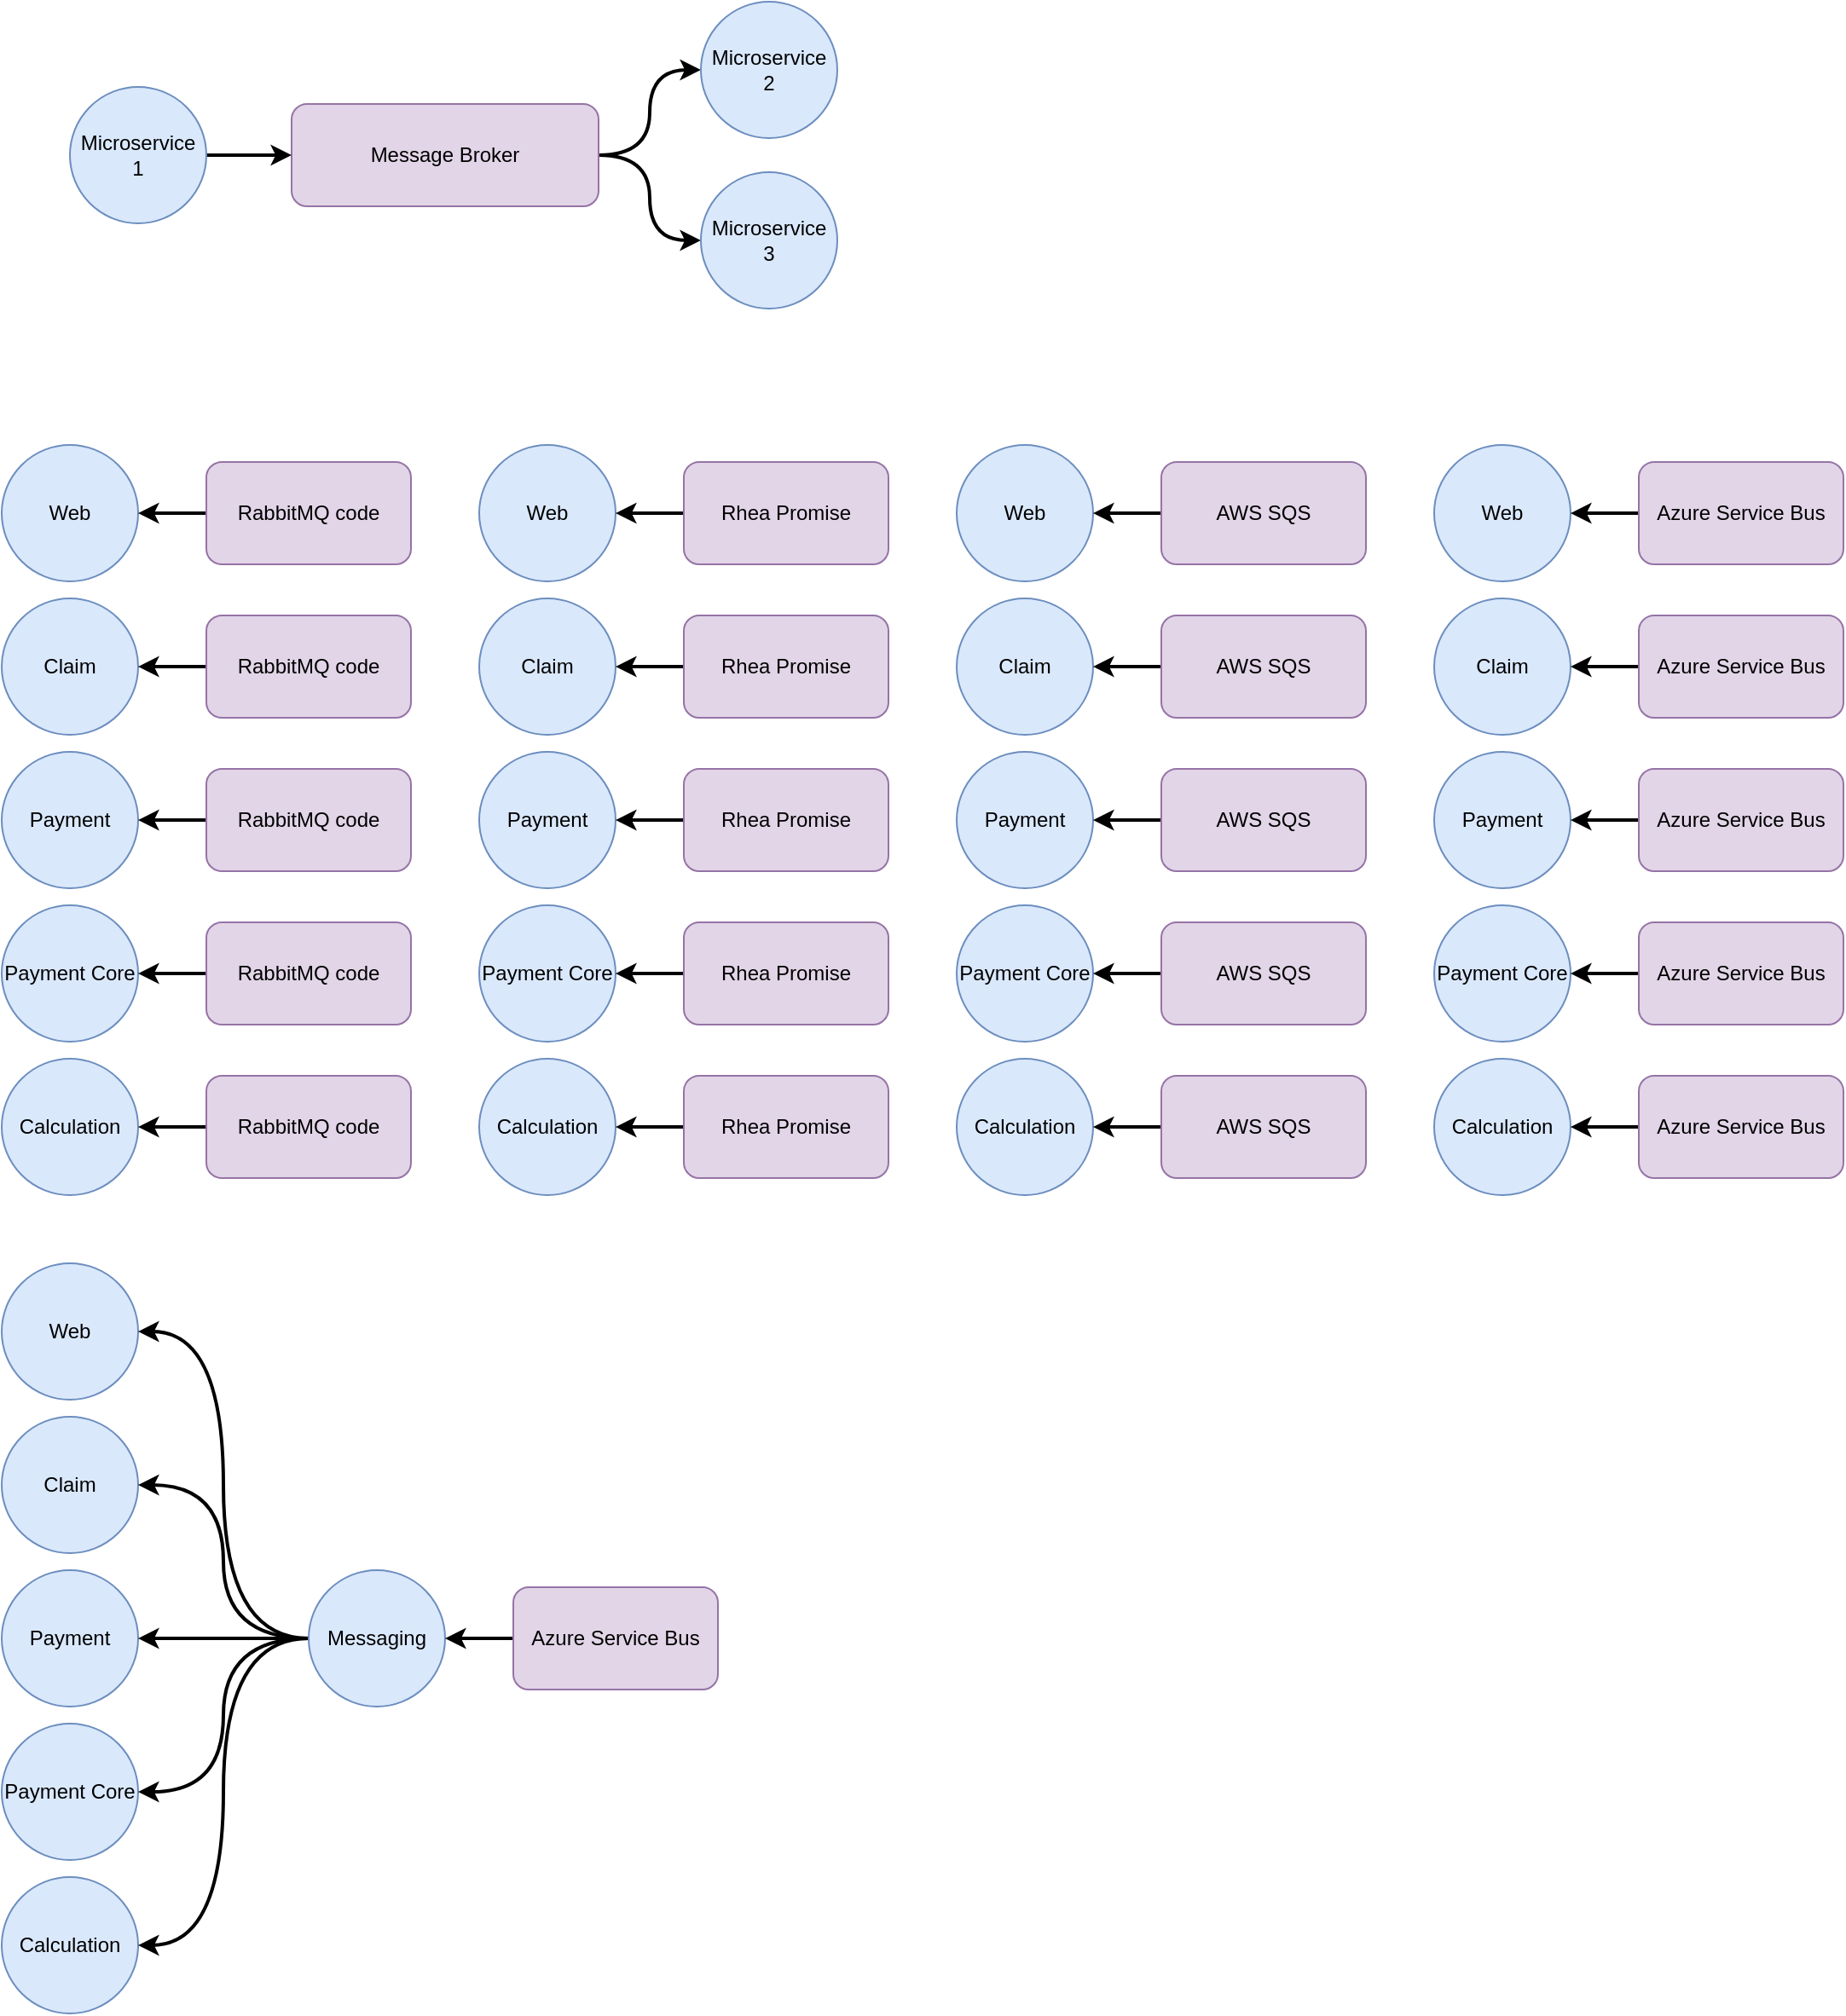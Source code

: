 <mxfile version="13.9.2" type="github">
  <diagram id="UkIjKZ4QafEXF4BR7oVa" name="Page-1">
    <mxGraphModel dx="1422" dy="762" grid="1" gridSize="10" guides="1" tooltips="1" connect="1" arrows="1" fold="1" page="1" pageScale="1" pageWidth="827" pageHeight="1169" math="0" shadow="0">
      <root>
        <mxCell id="0" />
        <mxCell id="1" parent="0" />
        <mxCell id="sFjm3XxgwYVO57IIj2dq-6" style="edgeStyle=orthogonalEdgeStyle;rounded=0;orthogonalLoop=1;jettySize=auto;html=1;entryX=0;entryY=0.5;entryDx=0;entryDy=0;curved=1;strokeWidth=2;" edge="1" parent="1" source="sFjm3XxgwYVO57IIj2dq-1" target="sFjm3XxgwYVO57IIj2dq-3">
          <mxGeometry relative="1" as="geometry" />
        </mxCell>
        <mxCell id="sFjm3XxgwYVO57IIj2dq-7" style="edgeStyle=orthogonalEdgeStyle;rounded=0;orthogonalLoop=1;jettySize=auto;html=1;entryX=0;entryY=0.5;entryDx=0;entryDy=0;curved=1;strokeWidth=2;" edge="1" parent="1" source="sFjm3XxgwYVO57IIj2dq-1" target="sFjm3XxgwYVO57IIj2dq-4">
          <mxGeometry relative="1" as="geometry" />
        </mxCell>
        <mxCell id="sFjm3XxgwYVO57IIj2dq-1" value="Message Broker" style="rounded=1;whiteSpace=wrap;html=1;fillColor=#e1d5e7;strokeColor=#9673a6;" vertex="1" parent="1">
          <mxGeometry x="290" y="80" width="180" height="60" as="geometry" />
        </mxCell>
        <mxCell id="sFjm3XxgwYVO57IIj2dq-5" style="edgeStyle=orthogonalEdgeStyle;rounded=0;orthogonalLoop=1;jettySize=auto;html=1;entryX=0;entryY=0.5;entryDx=0;entryDy=0;curved=1;strokeWidth=2;" edge="1" parent="1" source="sFjm3XxgwYVO57IIj2dq-2" target="sFjm3XxgwYVO57IIj2dq-1">
          <mxGeometry relative="1" as="geometry" />
        </mxCell>
        <mxCell id="sFjm3XxgwYVO57IIj2dq-2" value="Microservice&lt;br&gt;1" style="ellipse;whiteSpace=wrap;html=1;aspect=fixed;fillColor=#dae8fc;strokeColor=#6c8ebf;" vertex="1" parent="1">
          <mxGeometry x="160" y="70" width="80" height="80" as="geometry" />
        </mxCell>
        <mxCell id="sFjm3XxgwYVO57IIj2dq-3" value="Microservice&lt;br&gt;2" style="ellipse;whiteSpace=wrap;html=1;aspect=fixed;fillColor=#dae8fc;strokeColor=#6c8ebf;" vertex="1" parent="1">
          <mxGeometry x="530" y="20" width="80" height="80" as="geometry" />
        </mxCell>
        <mxCell id="sFjm3XxgwYVO57IIj2dq-4" value="Microservice&lt;br&gt;3" style="ellipse;whiteSpace=wrap;html=1;aspect=fixed;fillColor=#dae8fc;strokeColor=#6c8ebf;" vertex="1" parent="1">
          <mxGeometry x="530" y="120" width="80" height="80" as="geometry" />
        </mxCell>
        <mxCell id="sFjm3XxgwYVO57IIj2dq-8" value="Web" style="ellipse;whiteSpace=wrap;html=1;aspect=fixed;fillColor=#dae8fc;strokeColor=#6c8ebf;" vertex="1" parent="1">
          <mxGeometry x="120" y="280" width="80" height="80" as="geometry" />
        </mxCell>
        <mxCell id="sFjm3XxgwYVO57IIj2dq-9" value="Claim" style="ellipse;whiteSpace=wrap;html=1;aspect=fixed;fillColor=#dae8fc;strokeColor=#6c8ebf;" vertex="1" parent="1">
          <mxGeometry x="120" y="370" width="80" height="80" as="geometry" />
        </mxCell>
        <mxCell id="sFjm3XxgwYVO57IIj2dq-10" value="Payment" style="ellipse;whiteSpace=wrap;html=1;aspect=fixed;fillColor=#dae8fc;strokeColor=#6c8ebf;" vertex="1" parent="1">
          <mxGeometry x="120" y="460" width="80" height="80" as="geometry" />
        </mxCell>
        <mxCell id="sFjm3XxgwYVO57IIj2dq-11" value="Payment Core" style="ellipse;whiteSpace=wrap;html=1;aspect=fixed;fillColor=#dae8fc;strokeColor=#6c8ebf;" vertex="1" parent="1">
          <mxGeometry x="120" y="550" width="80" height="80" as="geometry" />
        </mxCell>
        <mxCell id="sFjm3XxgwYVO57IIj2dq-12" value="Calculation" style="ellipse;whiteSpace=wrap;html=1;aspect=fixed;fillColor=#dae8fc;strokeColor=#6c8ebf;" vertex="1" parent="1">
          <mxGeometry x="120" y="640" width="80" height="80" as="geometry" />
        </mxCell>
        <mxCell id="sFjm3XxgwYVO57IIj2dq-18" value="" style="edgeStyle=orthogonalEdgeStyle;curved=1;rounded=0;orthogonalLoop=1;jettySize=auto;html=1;strokeWidth=2;" edge="1" parent="1" source="sFjm3XxgwYVO57IIj2dq-13" target="sFjm3XxgwYVO57IIj2dq-8">
          <mxGeometry relative="1" as="geometry" />
        </mxCell>
        <mxCell id="sFjm3XxgwYVO57IIj2dq-13" value="RabbitMQ code" style="rounded=1;whiteSpace=wrap;html=1;fillColor=#e1d5e7;strokeColor=#9673a6;" vertex="1" parent="1">
          <mxGeometry x="240" y="290" width="120" height="60" as="geometry" />
        </mxCell>
        <mxCell id="sFjm3XxgwYVO57IIj2dq-19" value="" style="edgeStyle=orthogonalEdgeStyle;curved=1;rounded=0;orthogonalLoop=1;jettySize=auto;html=1;strokeWidth=2;" edge="1" parent="1" source="sFjm3XxgwYVO57IIj2dq-14" target="sFjm3XxgwYVO57IIj2dq-9">
          <mxGeometry relative="1" as="geometry" />
        </mxCell>
        <mxCell id="sFjm3XxgwYVO57IIj2dq-14" value="RabbitMQ code" style="rounded=1;whiteSpace=wrap;html=1;fillColor=#e1d5e7;strokeColor=#9673a6;" vertex="1" parent="1">
          <mxGeometry x="240" y="380" width="120" height="60" as="geometry" />
        </mxCell>
        <mxCell id="sFjm3XxgwYVO57IIj2dq-20" value="" style="edgeStyle=orthogonalEdgeStyle;curved=1;rounded=0;orthogonalLoop=1;jettySize=auto;html=1;strokeWidth=2;" edge="1" parent="1" source="sFjm3XxgwYVO57IIj2dq-15" target="sFjm3XxgwYVO57IIj2dq-10">
          <mxGeometry relative="1" as="geometry" />
        </mxCell>
        <mxCell id="sFjm3XxgwYVO57IIj2dq-15" value="RabbitMQ code" style="rounded=1;whiteSpace=wrap;html=1;fillColor=#e1d5e7;strokeColor=#9673a6;" vertex="1" parent="1">
          <mxGeometry x="240" y="470" width="120" height="60" as="geometry" />
        </mxCell>
        <mxCell id="sFjm3XxgwYVO57IIj2dq-21" value="" style="edgeStyle=orthogonalEdgeStyle;curved=1;rounded=0;orthogonalLoop=1;jettySize=auto;html=1;strokeWidth=2;" edge="1" parent="1" source="sFjm3XxgwYVO57IIj2dq-16" target="sFjm3XxgwYVO57IIj2dq-11">
          <mxGeometry relative="1" as="geometry" />
        </mxCell>
        <mxCell id="sFjm3XxgwYVO57IIj2dq-16" value="RabbitMQ code" style="rounded=1;whiteSpace=wrap;html=1;fillColor=#e1d5e7;strokeColor=#9673a6;" vertex="1" parent="1">
          <mxGeometry x="240" y="560" width="120" height="60" as="geometry" />
        </mxCell>
        <mxCell id="sFjm3XxgwYVO57IIj2dq-22" value="" style="edgeStyle=orthogonalEdgeStyle;curved=1;rounded=0;orthogonalLoop=1;jettySize=auto;html=1;strokeWidth=2;" edge="1" parent="1" source="sFjm3XxgwYVO57IIj2dq-17" target="sFjm3XxgwYVO57IIj2dq-12">
          <mxGeometry relative="1" as="geometry" />
        </mxCell>
        <mxCell id="sFjm3XxgwYVO57IIj2dq-17" value="RabbitMQ code" style="rounded=1;whiteSpace=wrap;html=1;fillColor=#e1d5e7;strokeColor=#9673a6;" vertex="1" parent="1">
          <mxGeometry x="240" y="650" width="120" height="60" as="geometry" />
        </mxCell>
        <mxCell id="sFjm3XxgwYVO57IIj2dq-24" value="Web" style="ellipse;whiteSpace=wrap;html=1;aspect=fixed;fillColor=#dae8fc;strokeColor=#6c8ebf;" vertex="1" parent="1">
          <mxGeometry x="400" y="280" width="80" height="80" as="geometry" />
        </mxCell>
        <mxCell id="sFjm3XxgwYVO57IIj2dq-25" value="Claim" style="ellipse;whiteSpace=wrap;html=1;aspect=fixed;fillColor=#dae8fc;strokeColor=#6c8ebf;" vertex="1" parent="1">
          <mxGeometry x="400" y="370" width="80" height="80" as="geometry" />
        </mxCell>
        <mxCell id="sFjm3XxgwYVO57IIj2dq-26" value="Payment" style="ellipse;whiteSpace=wrap;html=1;aspect=fixed;fillColor=#dae8fc;strokeColor=#6c8ebf;" vertex="1" parent="1">
          <mxGeometry x="400" y="460" width="80" height="80" as="geometry" />
        </mxCell>
        <mxCell id="sFjm3XxgwYVO57IIj2dq-27" value="Payment Core" style="ellipse;whiteSpace=wrap;html=1;aspect=fixed;fillColor=#dae8fc;strokeColor=#6c8ebf;" vertex="1" parent="1">
          <mxGeometry x="400" y="550" width="80" height="80" as="geometry" />
        </mxCell>
        <mxCell id="sFjm3XxgwYVO57IIj2dq-28" value="Calculation" style="ellipse;whiteSpace=wrap;html=1;aspect=fixed;fillColor=#dae8fc;strokeColor=#6c8ebf;" vertex="1" parent="1">
          <mxGeometry x="400" y="640" width="80" height="80" as="geometry" />
        </mxCell>
        <mxCell id="sFjm3XxgwYVO57IIj2dq-29" value="" style="edgeStyle=orthogonalEdgeStyle;curved=1;rounded=0;orthogonalLoop=1;jettySize=auto;html=1;strokeWidth=2;" edge="1" parent="1" source="sFjm3XxgwYVO57IIj2dq-30" target="sFjm3XxgwYVO57IIj2dq-24">
          <mxGeometry relative="1" as="geometry" />
        </mxCell>
        <mxCell id="sFjm3XxgwYVO57IIj2dq-30" value="Rhea Promise" style="rounded=1;whiteSpace=wrap;html=1;fillColor=#e1d5e7;strokeColor=#9673a6;" vertex="1" parent="1">
          <mxGeometry x="520" y="290" width="120" height="60" as="geometry" />
        </mxCell>
        <mxCell id="sFjm3XxgwYVO57IIj2dq-31" value="" style="edgeStyle=orthogonalEdgeStyle;curved=1;rounded=0;orthogonalLoop=1;jettySize=auto;html=1;strokeWidth=2;" edge="1" parent="1" source="sFjm3XxgwYVO57IIj2dq-32" target="sFjm3XxgwYVO57IIj2dq-25">
          <mxGeometry relative="1" as="geometry" />
        </mxCell>
        <mxCell id="sFjm3XxgwYVO57IIj2dq-32" value="Rhea Promise" style="rounded=1;whiteSpace=wrap;html=1;fillColor=#e1d5e7;strokeColor=#9673a6;" vertex="1" parent="1">
          <mxGeometry x="520" y="380" width="120" height="60" as="geometry" />
        </mxCell>
        <mxCell id="sFjm3XxgwYVO57IIj2dq-33" value="" style="edgeStyle=orthogonalEdgeStyle;curved=1;rounded=0;orthogonalLoop=1;jettySize=auto;html=1;strokeWidth=2;" edge="1" parent="1" source="sFjm3XxgwYVO57IIj2dq-34" target="sFjm3XxgwYVO57IIj2dq-26">
          <mxGeometry relative="1" as="geometry" />
        </mxCell>
        <mxCell id="sFjm3XxgwYVO57IIj2dq-34" value="Rhea Promise" style="rounded=1;whiteSpace=wrap;html=1;fillColor=#e1d5e7;strokeColor=#9673a6;" vertex="1" parent="1">
          <mxGeometry x="520" y="470" width="120" height="60" as="geometry" />
        </mxCell>
        <mxCell id="sFjm3XxgwYVO57IIj2dq-35" value="" style="edgeStyle=orthogonalEdgeStyle;curved=1;rounded=0;orthogonalLoop=1;jettySize=auto;html=1;strokeWidth=2;" edge="1" parent="1" source="sFjm3XxgwYVO57IIj2dq-36" target="sFjm3XxgwYVO57IIj2dq-27">
          <mxGeometry relative="1" as="geometry" />
        </mxCell>
        <mxCell id="sFjm3XxgwYVO57IIj2dq-36" value="Rhea Promise" style="rounded=1;whiteSpace=wrap;html=1;fillColor=#e1d5e7;strokeColor=#9673a6;" vertex="1" parent="1">
          <mxGeometry x="520" y="560" width="120" height="60" as="geometry" />
        </mxCell>
        <mxCell id="sFjm3XxgwYVO57IIj2dq-37" value="" style="edgeStyle=orthogonalEdgeStyle;curved=1;rounded=0;orthogonalLoop=1;jettySize=auto;html=1;strokeWidth=2;" edge="1" parent="1" source="sFjm3XxgwYVO57IIj2dq-38" target="sFjm3XxgwYVO57IIj2dq-28">
          <mxGeometry relative="1" as="geometry" />
        </mxCell>
        <mxCell id="sFjm3XxgwYVO57IIj2dq-38" value="Rhea Promise" style="rounded=1;whiteSpace=wrap;html=1;fillColor=#e1d5e7;strokeColor=#9673a6;" vertex="1" parent="1">
          <mxGeometry x="520" y="650" width="120" height="60" as="geometry" />
        </mxCell>
        <mxCell id="sFjm3XxgwYVO57IIj2dq-41" value="Web" style="ellipse;whiteSpace=wrap;html=1;aspect=fixed;fillColor=#dae8fc;strokeColor=#6c8ebf;" vertex="1" parent="1">
          <mxGeometry x="680" y="280" width="80" height="80" as="geometry" />
        </mxCell>
        <mxCell id="sFjm3XxgwYVO57IIj2dq-42" value="Claim" style="ellipse;whiteSpace=wrap;html=1;aspect=fixed;fillColor=#dae8fc;strokeColor=#6c8ebf;" vertex="1" parent="1">
          <mxGeometry x="680" y="370" width="80" height="80" as="geometry" />
        </mxCell>
        <mxCell id="sFjm3XxgwYVO57IIj2dq-43" value="Payment" style="ellipse;whiteSpace=wrap;html=1;aspect=fixed;fillColor=#dae8fc;strokeColor=#6c8ebf;" vertex="1" parent="1">
          <mxGeometry x="680" y="460" width="80" height="80" as="geometry" />
        </mxCell>
        <mxCell id="sFjm3XxgwYVO57IIj2dq-44" value="Payment Core" style="ellipse;whiteSpace=wrap;html=1;aspect=fixed;fillColor=#dae8fc;strokeColor=#6c8ebf;" vertex="1" parent="1">
          <mxGeometry x="680" y="550" width="80" height="80" as="geometry" />
        </mxCell>
        <mxCell id="sFjm3XxgwYVO57IIj2dq-45" value="Calculation" style="ellipse;whiteSpace=wrap;html=1;aspect=fixed;fillColor=#dae8fc;strokeColor=#6c8ebf;" vertex="1" parent="1">
          <mxGeometry x="680" y="640" width="80" height="80" as="geometry" />
        </mxCell>
        <mxCell id="sFjm3XxgwYVO57IIj2dq-46" value="" style="edgeStyle=orthogonalEdgeStyle;curved=1;rounded=0;orthogonalLoop=1;jettySize=auto;html=1;strokeWidth=2;" edge="1" parent="1" source="sFjm3XxgwYVO57IIj2dq-47" target="sFjm3XxgwYVO57IIj2dq-41">
          <mxGeometry relative="1" as="geometry" />
        </mxCell>
        <mxCell id="sFjm3XxgwYVO57IIj2dq-47" value="AWS SQS" style="rounded=1;whiteSpace=wrap;html=1;fillColor=#e1d5e7;strokeColor=#9673a6;" vertex="1" parent="1">
          <mxGeometry x="800" y="290" width="120" height="60" as="geometry" />
        </mxCell>
        <mxCell id="sFjm3XxgwYVO57IIj2dq-48" value="" style="edgeStyle=orthogonalEdgeStyle;curved=1;rounded=0;orthogonalLoop=1;jettySize=auto;html=1;strokeWidth=2;" edge="1" parent="1" source="sFjm3XxgwYVO57IIj2dq-49" target="sFjm3XxgwYVO57IIj2dq-42">
          <mxGeometry relative="1" as="geometry" />
        </mxCell>
        <mxCell id="sFjm3XxgwYVO57IIj2dq-49" value="AWS SQS" style="rounded=1;whiteSpace=wrap;html=1;fillColor=#e1d5e7;strokeColor=#9673a6;" vertex="1" parent="1">
          <mxGeometry x="800" y="380" width="120" height="60" as="geometry" />
        </mxCell>
        <mxCell id="sFjm3XxgwYVO57IIj2dq-50" value="" style="edgeStyle=orthogonalEdgeStyle;curved=1;rounded=0;orthogonalLoop=1;jettySize=auto;html=1;strokeWidth=2;" edge="1" parent="1" source="sFjm3XxgwYVO57IIj2dq-51" target="sFjm3XxgwYVO57IIj2dq-43">
          <mxGeometry relative="1" as="geometry" />
        </mxCell>
        <mxCell id="sFjm3XxgwYVO57IIj2dq-51" value="AWS SQS" style="rounded=1;whiteSpace=wrap;html=1;fillColor=#e1d5e7;strokeColor=#9673a6;" vertex="1" parent="1">
          <mxGeometry x="800" y="470" width="120" height="60" as="geometry" />
        </mxCell>
        <mxCell id="sFjm3XxgwYVO57IIj2dq-52" value="" style="edgeStyle=orthogonalEdgeStyle;curved=1;rounded=0;orthogonalLoop=1;jettySize=auto;html=1;strokeWidth=2;" edge="1" parent="1" source="sFjm3XxgwYVO57IIj2dq-53" target="sFjm3XxgwYVO57IIj2dq-44">
          <mxGeometry relative="1" as="geometry" />
        </mxCell>
        <mxCell id="sFjm3XxgwYVO57IIj2dq-53" value="AWS SQS" style="rounded=1;whiteSpace=wrap;html=1;fillColor=#e1d5e7;strokeColor=#9673a6;" vertex="1" parent="1">
          <mxGeometry x="800" y="560" width="120" height="60" as="geometry" />
        </mxCell>
        <mxCell id="sFjm3XxgwYVO57IIj2dq-54" value="" style="edgeStyle=orthogonalEdgeStyle;curved=1;rounded=0;orthogonalLoop=1;jettySize=auto;html=1;strokeWidth=2;" edge="1" parent="1" source="sFjm3XxgwYVO57IIj2dq-55" target="sFjm3XxgwYVO57IIj2dq-45">
          <mxGeometry relative="1" as="geometry" />
        </mxCell>
        <mxCell id="sFjm3XxgwYVO57IIj2dq-55" value="AWS SQS" style="rounded=1;whiteSpace=wrap;html=1;fillColor=#e1d5e7;strokeColor=#9673a6;" vertex="1" parent="1">
          <mxGeometry x="800" y="650" width="120" height="60" as="geometry" />
        </mxCell>
        <mxCell id="sFjm3XxgwYVO57IIj2dq-56" value="Web" style="ellipse;whiteSpace=wrap;html=1;aspect=fixed;fillColor=#dae8fc;strokeColor=#6c8ebf;" vertex="1" parent="1">
          <mxGeometry x="960" y="280" width="80" height="80" as="geometry" />
        </mxCell>
        <mxCell id="sFjm3XxgwYVO57IIj2dq-57" value="Claim" style="ellipse;whiteSpace=wrap;html=1;aspect=fixed;fillColor=#dae8fc;strokeColor=#6c8ebf;" vertex="1" parent="1">
          <mxGeometry x="960" y="370" width="80" height="80" as="geometry" />
        </mxCell>
        <mxCell id="sFjm3XxgwYVO57IIj2dq-58" value="Payment" style="ellipse;whiteSpace=wrap;html=1;aspect=fixed;fillColor=#dae8fc;strokeColor=#6c8ebf;" vertex="1" parent="1">
          <mxGeometry x="960" y="460" width="80" height="80" as="geometry" />
        </mxCell>
        <mxCell id="sFjm3XxgwYVO57IIj2dq-59" value="Payment Core" style="ellipse;whiteSpace=wrap;html=1;aspect=fixed;fillColor=#dae8fc;strokeColor=#6c8ebf;" vertex="1" parent="1">
          <mxGeometry x="960" y="550" width="80" height="80" as="geometry" />
        </mxCell>
        <mxCell id="sFjm3XxgwYVO57IIj2dq-60" value="Calculation" style="ellipse;whiteSpace=wrap;html=1;aspect=fixed;fillColor=#dae8fc;strokeColor=#6c8ebf;" vertex="1" parent="1">
          <mxGeometry x="960" y="640" width="80" height="80" as="geometry" />
        </mxCell>
        <mxCell id="sFjm3XxgwYVO57IIj2dq-61" value="" style="edgeStyle=orthogonalEdgeStyle;curved=1;rounded=0;orthogonalLoop=1;jettySize=auto;html=1;strokeWidth=2;" edge="1" parent="1" source="sFjm3XxgwYVO57IIj2dq-62" target="sFjm3XxgwYVO57IIj2dq-56">
          <mxGeometry relative="1" as="geometry" />
        </mxCell>
        <mxCell id="sFjm3XxgwYVO57IIj2dq-62" value="Azure Service Bus" style="rounded=1;whiteSpace=wrap;html=1;fillColor=#e1d5e7;strokeColor=#9673a6;" vertex="1" parent="1">
          <mxGeometry x="1080" y="290" width="120" height="60" as="geometry" />
        </mxCell>
        <mxCell id="sFjm3XxgwYVO57IIj2dq-63" value="" style="edgeStyle=orthogonalEdgeStyle;curved=1;rounded=0;orthogonalLoop=1;jettySize=auto;html=1;strokeWidth=2;" edge="1" parent="1" source="sFjm3XxgwYVO57IIj2dq-64" target="sFjm3XxgwYVO57IIj2dq-57">
          <mxGeometry relative="1" as="geometry" />
        </mxCell>
        <mxCell id="sFjm3XxgwYVO57IIj2dq-64" value="Azure Service Bus" style="rounded=1;whiteSpace=wrap;html=1;fillColor=#e1d5e7;strokeColor=#9673a6;" vertex="1" parent="1">
          <mxGeometry x="1080" y="380" width="120" height="60" as="geometry" />
        </mxCell>
        <mxCell id="sFjm3XxgwYVO57IIj2dq-65" value="" style="edgeStyle=orthogonalEdgeStyle;curved=1;rounded=0;orthogonalLoop=1;jettySize=auto;html=1;strokeWidth=2;" edge="1" parent="1" source="sFjm3XxgwYVO57IIj2dq-66" target="sFjm3XxgwYVO57IIj2dq-58">
          <mxGeometry relative="1" as="geometry" />
        </mxCell>
        <mxCell id="sFjm3XxgwYVO57IIj2dq-66" value="Azure Service Bus" style="rounded=1;whiteSpace=wrap;html=1;fillColor=#e1d5e7;strokeColor=#9673a6;" vertex="1" parent="1">
          <mxGeometry x="1080" y="470" width="120" height="60" as="geometry" />
        </mxCell>
        <mxCell id="sFjm3XxgwYVO57IIj2dq-67" value="" style="edgeStyle=orthogonalEdgeStyle;curved=1;rounded=0;orthogonalLoop=1;jettySize=auto;html=1;strokeWidth=2;" edge="1" parent="1" source="sFjm3XxgwYVO57IIj2dq-68" target="sFjm3XxgwYVO57IIj2dq-59">
          <mxGeometry relative="1" as="geometry" />
        </mxCell>
        <mxCell id="sFjm3XxgwYVO57IIj2dq-68" value="Azure Service Bus" style="rounded=1;whiteSpace=wrap;html=1;fillColor=#e1d5e7;strokeColor=#9673a6;" vertex="1" parent="1">
          <mxGeometry x="1080" y="560" width="120" height="60" as="geometry" />
        </mxCell>
        <mxCell id="sFjm3XxgwYVO57IIj2dq-69" value="" style="edgeStyle=orthogonalEdgeStyle;curved=1;rounded=0;orthogonalLoop=1;jettySize=auto;html=1;strokeWidth=2;" edge="1" parent="1" source="sFjm3XxgwYVO57IIj2dq-70" target="sFjm3XxgwYVO57IIj2dq-60">
          <mxGeometry relative="1" as="geometry" />
        </mxCell>
        <mxCell id="sFjm3XxgwYVO57IIj2dq-70" value="Azure Service Bus" style="rounded=1;whiteSpace=wrap;html=1;fillColor=#e1d5e7;strokeColor=#9673a6;" vertex="1" parent="1">
          <mxGeometry x="1080" y="650" width="120" height="60" as="geometry" />
        </mxCell>
        <mxCell id="sFjm3XxgwYVO57IIj2dq-71" value="Web" style="ellipse;whiteSpace=wrap;html=1;aspect=fixed;fillColor=#dae8fc;strokeColor=#6c8ebf;" vertex="1" parent="1">
          <mxGeometry x="120" y="760" width="80" height="80" as="geometry" />
        </mxCell>
        <mxCell id="sFjm3XxgwYVO57IIj2dq-72" value="Claim" style="ellipse;whiteSpace=wrap;html=1;aspect=fixed;fillColor=#dae8fc;strokeColor=#6c8ebf;" vertex="1" parent="1">
          <mxGeometry x="120" y="850" width="80" height="80" as="geometry" />
        </mxCell>
        <mxCell id="sFjm3XxgwYVO57IIj2dq-73" value="Payment" style="ellipse;whiteSpace=wrap;html=1;aspect=fixed;fillColor=#dae8fc;strokeColor=#6c8ebf;" vertex="1" parent="1">
          <mxGeometry x="120" y="940" width="80" height="80" as="geometry" />
        </mxCell>
        <mxCell id="sFjm3XxgwYVO57IIj2dq-74" value="Payment Core" style="ellipse;whiteSpace=wrap;html=1;aspect=fixed;fillColor=#dae8fc;strokeColor=#6c8ebf;" vertex="1" parent="1">
          <mxGeometry x="120" y="1030" width="80" height="80" as="geometry" />
        </mxCell>
        <mxCell id="sFjm3XxgwYVO57IIj2dq-75" value="Calculation" style="ellipse;whiteSpace=wrap;html=1;aspect=fixed;fillColor=#dae8fc;strokeColor=#6c8ebf;" vertex="1" parent="1">
          <mxGeometry x="120" y="1120" width="80" height="80" as="geometry" />
        </mxCell>
        <mxCell id="sFjm3XxgwYVO57IIj2dq-79" style="edgeStyle=orthogonalEdgeStyle;curved=1;rounded=0;orthogonalLoop=1;jettySize=auto;html=1;entryX=1;entryY=0.5;entryDx=0;entryDy=0;strokeWidth=2;" edge="1" parent="1" source="sFjm3XxgwYVO57IIj2dq-76" target="sFjm3XxgwYVO57IIj2dq-71">
          <mxGeometry relative="1" as="geometry" />
        </mxCell>
        <mxCell id="sFjm3XxgwYVO57IIj2dq-80" style="edgeStyle=orthogonalEdgeStyle;curved=1;rounded=0;orthogonalLoop=1;jettySize=auto;html=1;entryX=1;entryY=0.5;entryDx=0;entryDy=0;strokeWidth=2;" edge="1" parent="1" source="sFjm3XxgwYVO57IIj2dq-76" target="sFjm3XxgwYVO57IIj2dq-72">
          <mxGeometry relative="1" as="geometry" />
        </mxCell>
        <mxCell id="sFjm3XxgwYVO57IIj2dq-81" style="edgeStyle=orthogonalEdgeStyle;curved=1;rounded=0;orthogonalLoop=1;jettySize=auto;html=1;entryX=1;entryY=0.5;entryDx=0;entryDy=0;strokeWidth=2;" edge="1" parent="1" source="sFjm3XxgwYVO57IIj2dq-76" target="sFjm3XxgwYVO57IIj2dq-73">
          <mxGeometry relative="1" as="geometry" />
        </mxCell>
        <mxCell id="sFjm3XxgwYVO57IIj2dq-82" style="edgeStyle=orthogonalEdgeStyle;curved=1;rounded=0;orthogonalLoop=1;jettySize=auto;html=1;entryX=1;entryY=0.5;entryDx=0;entryDy=0;strokeWidth=2;" edge="1" parent="1" source="sFjm3XxgwYVO57IIj2dq-76" target="sFjm3XxgwYVO57IIj2dq-74">
          <mxGeometry relative="1" as="geometry" />
        </mxCell>
        <mxCell id="sFjm3XxgwYVO57IIj2dq-83" style="edgeStyle=orthogonalEdgeStyle;curved=1;rounded=0;orthogonalLoop=1;jettySize=auto;html=1;entryX=1;entryY=0.5;entryDx=0;entryDy=0;strokeWidth=2;" edge="1" parent="1" source="sFjm3XxgwYVO57IIj2dq-76" target="sFjm3XxgwYVO57IIj2dq-75">
          <mxGeometry relative="1" as="geometry" />
        </mxCell>
        <mxCell id="sFjm3XxgwYVO57IIj2dq-76" value="Messaging" style="ellipse;whiteSpace=wrap;html=1;aspect=fixed;fillColor=#dae8fc;strokeColor=#6c8ebf;" vertex="1" parent="1">
          <mxGeometry x="300" y="940" width="80" height="80" as="geometry" />
        </mxCell>
        <mxCell id="sFjm3XxgwYVO57IIj2dq-78" value="" style="edgeStyle=orthogonalEdgeStyle;curved=1;rounded=0;orthogonalLoop=1;jettySize=auto;html=1;strokeWidth=2;" edge="1" parent="1" source="sFjm3XxgwYVO57IIj2dq-77" target="sFjm3XxgwYVO57IIj2dq-76">
          <mxGeometry relative="1" as="geometry" />
        </mxCell>
        <mxCell id="sFjm3XxgwYVO57IIj2dq-77" value="Azure Service Bus" style="rounded=1;whiteSpace=wrap;html=1;fillColor=#e1d5e7;strokeColor=#9673a6;" vertex="1" parent="1">
          <mxGeometry x="420" y="950" width="120" height="60" as="geometry" />
        </mxCell>
      </root>
    </mxGraphModel>
  </diagram>
</mxfile>
